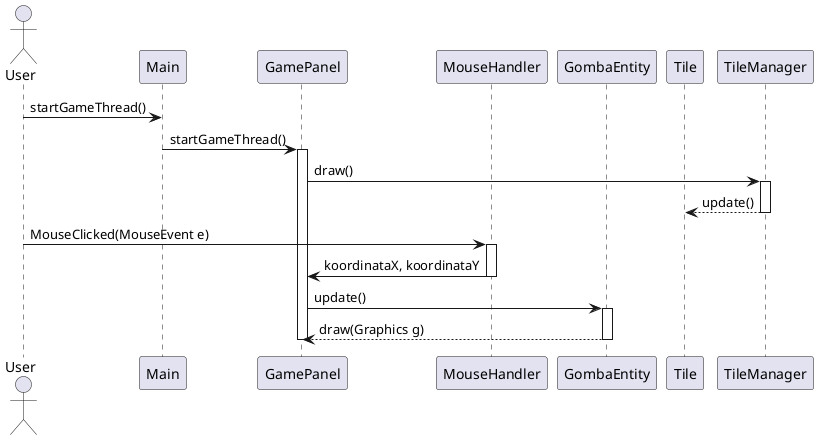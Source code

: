 @startuml

actor User

participant "Main" as Main
participant "GamePanel" as GamePanel
participant "MouseHandler" as MouseHandler
participant "GombaEntity" as GombaEntity
participant "Tile" as Tile
participant "TileManager" as TileManager

User -> Main: startGameThread()
Main -> GamePanel: startGameThread()
activate GamePanel
GamePanel -> TileManager: draw()
activate TileManager
TileManager --> Tile: update()
deactivate TileManager
User -> MouseHandler: MouseClicked(MouseEvent e)
activate MouseHandler
MouseHandler -> GamePanel: koordinataX, koordinataY
deactivate MouseHandler
GamePanel -> GombaEntity: update()
activate GombaEntity
GombaEntity --> GamePanel: draw(Graphics g)
deactivate GombaEntity
deactivate GamePanel

@enduml
